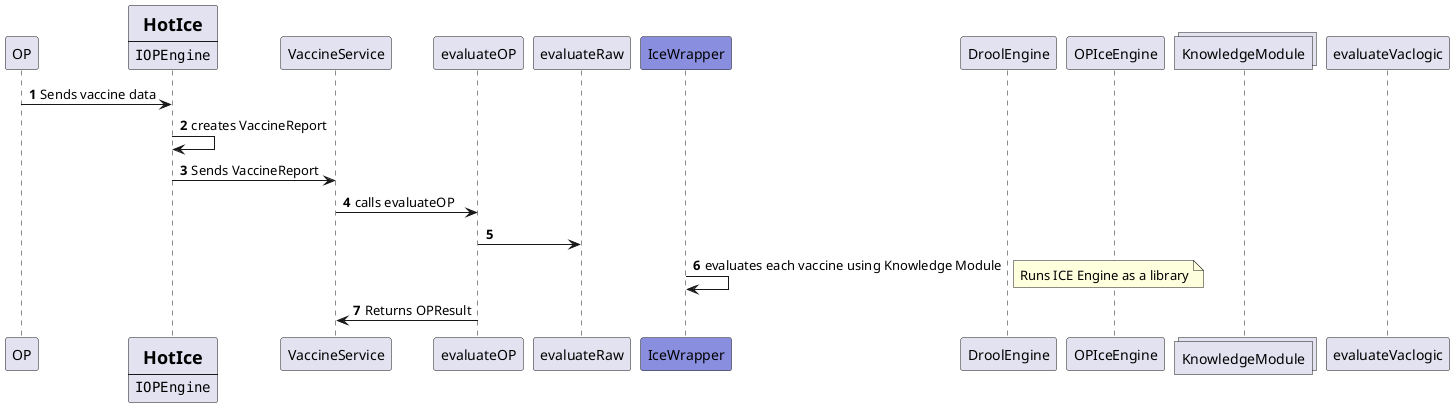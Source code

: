 @startuml
'https://plantuml.com/sequence-diagram

participant OP


participant HotIce [
                       =HotIce
                       ----
                       ""IOPEngine""
                   ]
participant VaccineService
participant evaluateOP
participant evaluateRaw
participant IceWrapper #898EDE
participant DroolEngine
participant OPIceEngine
collections KnowledgeModule


participant evaluateVaclogic

autonumber

OP -> HotIce: Sends vaccine data

HotIce -> HotIce: creates VaccineReport
HotIce -> VaccineService: Sends VaccineReport
VaccineService -> evaluateOP: calls evaluateOP
evaluateOP -> evaluateRaw
IceWrapper -> IceWrapper: evaluates each vaccine using Knowledge Module
note right
  Runs ICE Engine as a library
endnote
evaluateOP -> VaccineService: Returns OPResult






@enduml




